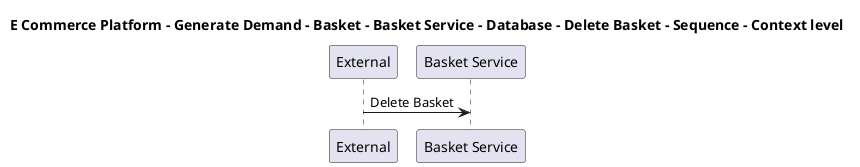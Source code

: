 @startuml

title E Commerce Platform - Generate Demand - Basket - Basket Service - Database - Delete Basket - Sequence - Context level

participant "External" as C4InterFlow.SoftwareSystems.ExternalSystem
participant "Basket Service" as ECommercePlatform.GenerateDemand.Basket.SoftwareSystems.BasketService

C4InterFlow.SoftwareSystems.ExternalSystem -> ECommercePlatform.GenerateDemand.Basket.SoftwareSystems.BasketService : Delete Basket


@enduml
